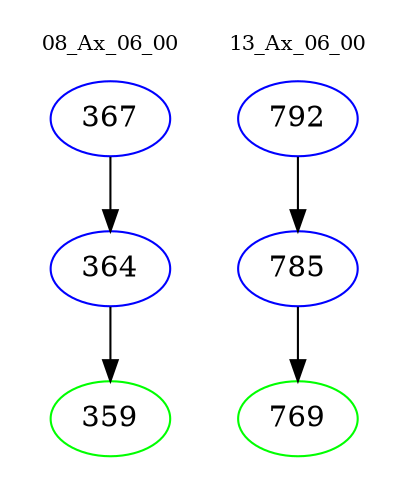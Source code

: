 digraph{
subgraph cluster_0 {
color = white
label = "08_Ax_06_00";
fontsize=10;
T0_367 [label="367", color="blue"]
T0_367 -> T0_364 [color="black"]
T0_364 [label="364", color="blue"]
T0_364 -> T0_359 [color="black"]
T0_359 [label="359", color="green"]
}
subgraph cluster_1 {
color = white
label = "13_Ax_06_00";
fontsize=10;
T1_792 [label="792", color="blue"]
T1_792 -> T1_785 [color="black"]
T1_785 [label="785", color="blue"]
T1_785 -> T1_769 [color="black"]
T1_769 [label="769", color="green"]
}
}
